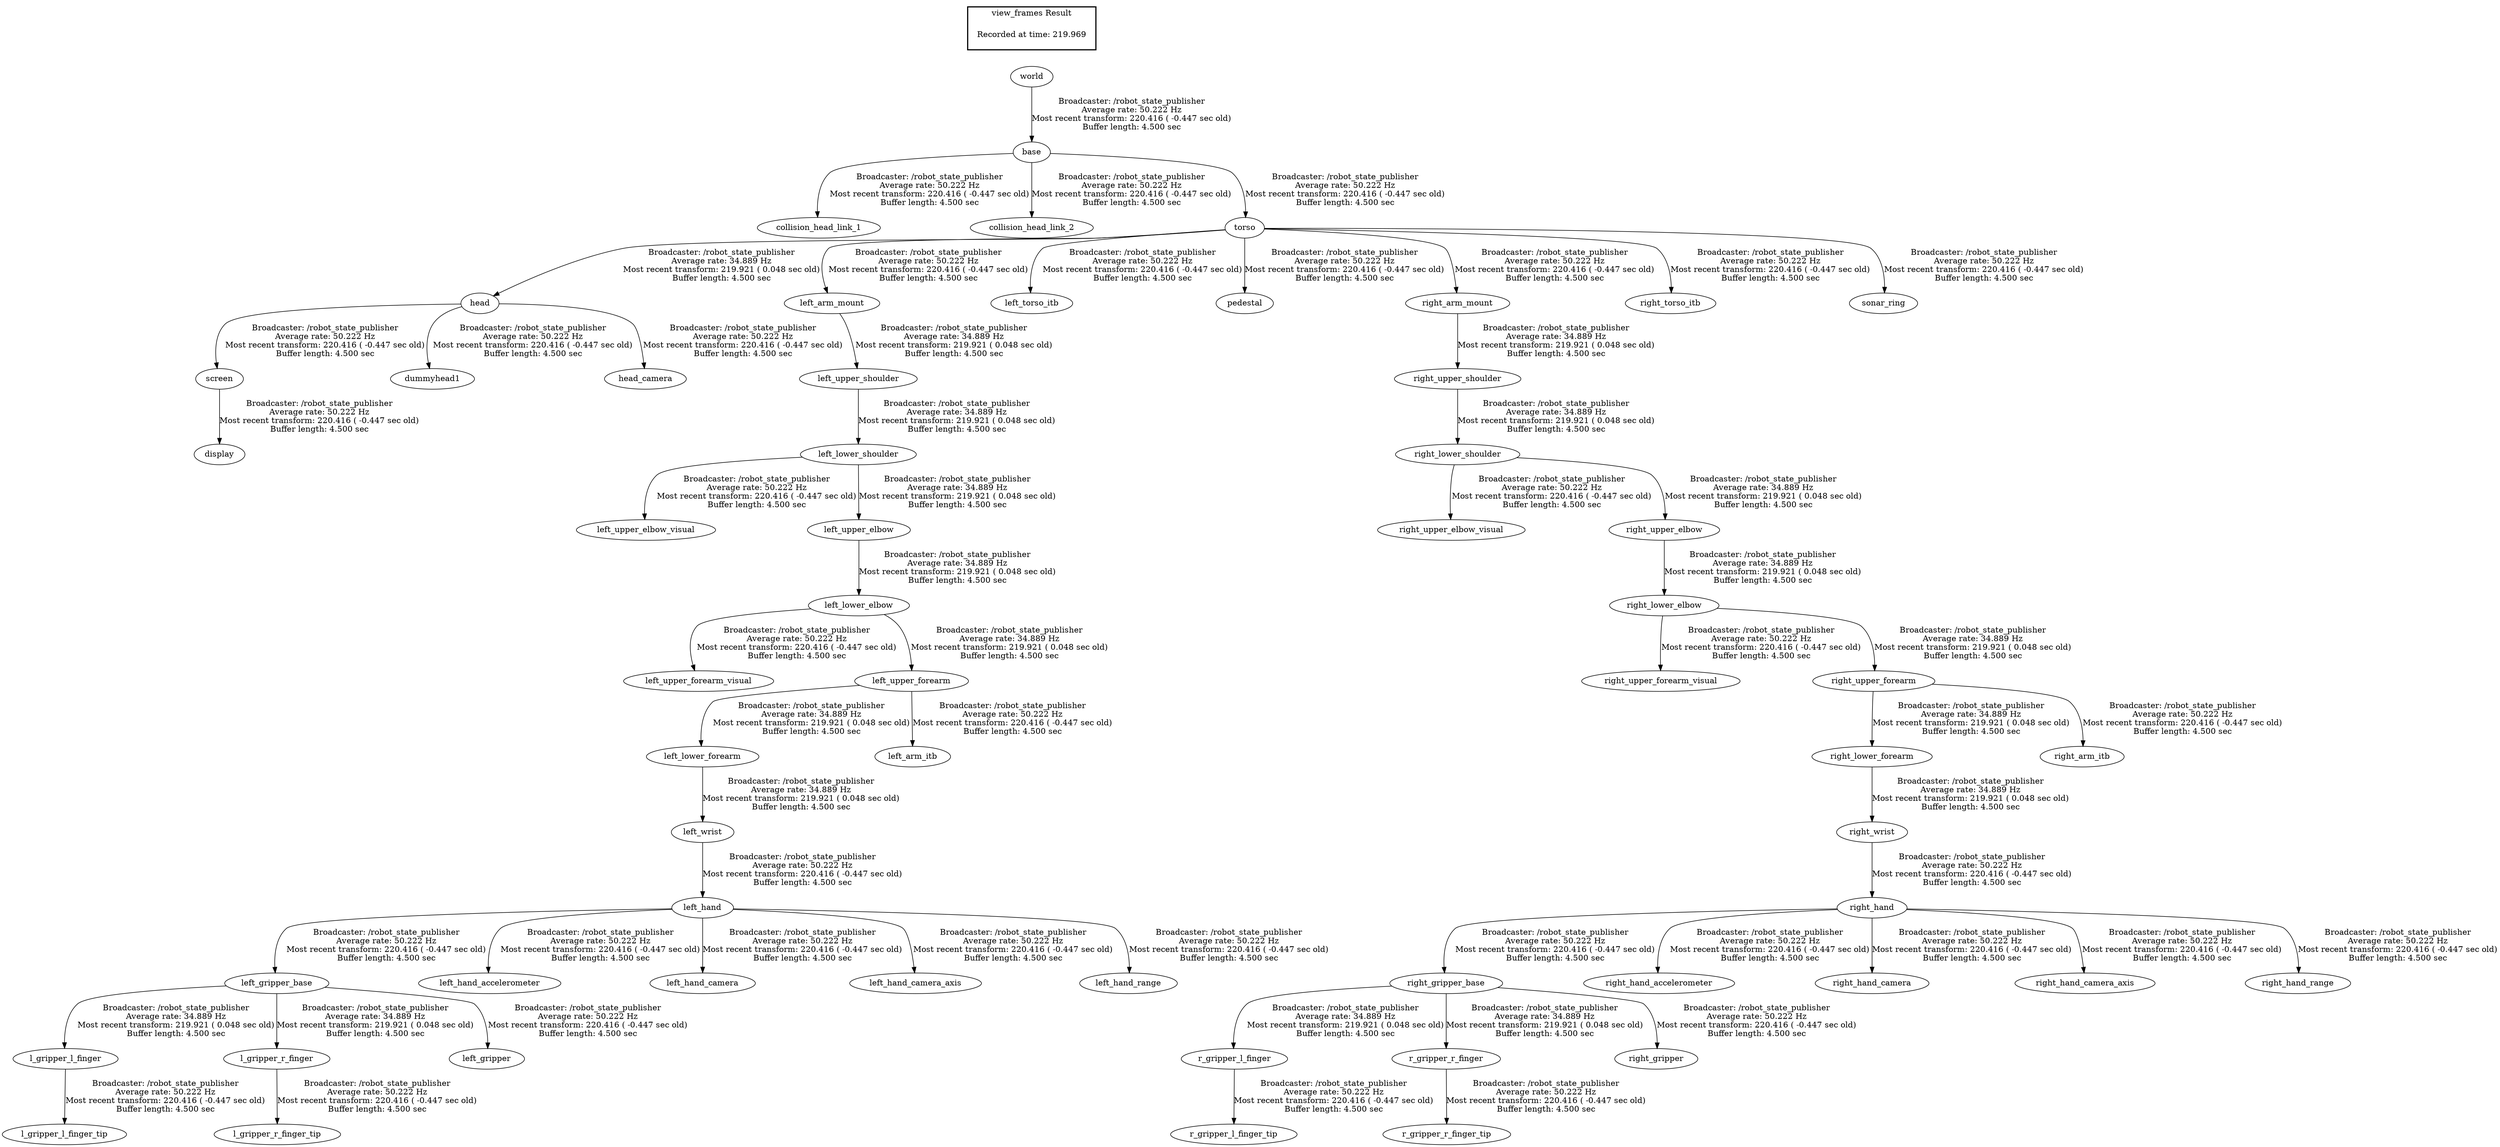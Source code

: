 digraph G {
"base" -> "collision_head_link_1"[label="Broadcaster: /robot_state_publisher\nAverage rate: 50.222 Hz\nMost recent transform: 220.416 ( -0.447 sec old)\nBuffer length: 4.500 sec\n"];
"world" -> "base"[label="Broadcaster: /robot_state_publisher\nAverage rate: 50.222 Hz\nMost recent transform: 220.416 ( -0.447 sec old)\nBuffer length: 4.500 sec\n"];
"base" -> "collision_head_link_2"[label="Broadcaster: /robot_state_publisher\nAverage rate: 50.222 Hz\nMost recent transform: 220.416 ( -0.447 sec old)\nBuffer length: 4.500 sec\n"];
"screen" -> "display"[label="Broadcaster: /robot_state_publisher\nAverage rate: 50.222 Hz\nMost recent transform: 220.416 ( -0.447 sec old)\nBuffer length: 4.500 sec\n"];
"head" -> "screen"[label="Broadcaster: /robot_state_publisher\nAverage rate: 50.222 Hz\nMost recent transform: 220.416 ( -0.447 sec old)\nBuffer length: 4.500 sec\n"];
"head" -> "dummyhead1"[label="Broadcaster: /robot_state_publisher\nAverage rate: 50.222 Hz\nMost recent transform: 220.416 ( -0.447 sec old)\nBuffer length: 4.500 sec\n"];
"torso" -> "head"[label="Broadcaster: /robot_state_publisher\nAverage rate: 34.889 Hz\nMost recent transform: 219.921 ( 0.048 sec old)\nBuffer length: 4.500 sec\n"];
"head" -> "head_camera"[label="Broadcaster: /robot_state_publisher\nAverage rate: 50.222 Hz\nMost recent transform: 220.416 ( -0.447 sec old)\nBuffer length: 4.500 sec\n"];
"l_gripper_l_finger" -> "l_gripper_l_finger_tip"[label="Broadcaster: /robot_state_publisher\nAverage rate: 50.222 Hz\nMost recent transform: 220.416 ( -0.447 sec old)\nBuffer length: 4.500 sec\n"];
"left_gripper_base" -> "l_gripper_l_finger"[label="Broadcaster: /robot_state_publisher\nAverage rate: 34.889 Hz\nMost recent transform: 219.921 ( 0.048 sec old)\nBuffer length: 4.500 sec\n"];
"l_gripper_r_finger" -> "l_gripper_r_finger_tip"[label="Broadcaster: /robot_state_publisher\nAverage rate: 50.222 Hz\nMost recent transform: 220.416 ( -0.447 sec old)\nBuffer length: 4.500 sec\n"];
"left_gripper_base" -> "l_gripper_r_finger"[label="Broadcaster: /robot_state_publisher\nAverage rate: 34.889 Hz\nMost recent transform: 219.921 ( 0.048 sec old)\nBuffer length: 4.500 sec\n"];
"left_lower_shoulder" -> "left_upper_elbow_visual"[label="Broadcaster: /robot_state_publisher\nAverage rate: 50.222 Hz\nMost recent transform: 220.416 ( -0.447 sec old)\nBuffer length: 4.500 sec\n"];
"left_upper_shoulder" -> "left_lower_shoulder"[label="Broadcaster: /robot_state_publisher\nAverage rate: 34.889 Hz\nMost recent transform: 219.921 ( 0.048 sec old)\nBuffer length: 4.500 sec\n"];
"left_gripper_base" -> "left_gripper"[label="Broadcaster: /robot_state_publisher\nAverage rate: 50.222 Hz\nMost recent transform: 220.416 ( -0.447 sec old)\nBuffer length: 4.500 sec\n"];
"left_hand" -> "left_gripper_base"[label="Broadcaster: /robot_state_publisher\nAverage rate: 50.222 Hz\nMost recent transform: 220.416 ( -0.447 sec old)\nBuffer length: 4.500 sec\n"];
"left_wrist" -> "left_hand"[label="Broadcaster: /robot_state_publisher\nAverage rate: 50.222 Hz\nMost recent transform: 220.416 ( -0.447 sec old)\nBuffer length: 4.500 sec\n"];
"left_lower_forearm" -> "left_wrist"[label="Broadcaster: /robot_state_publisher\nAverage rate: 34.889 Hz\nMost recent transform: 219.921 ( 0.048 sec old)\nBuffer length: 4.500 sec\n"];
"left_hand" -> "left_hand_accelerometer"[label="Broadcaster: /robot_state_publisher\nAverage rate: 50.222 Hz\nMost recent transform: 220.416 ( -0.447 sec old)\nBuffer length: 4.500 sec\n"];
"left_hand" -> "left_hand_camera"[label="Broadcaster: /robot_state_publisher\nAverage rate: 50.222 Hz\nMost recent transform: 220.416 ( -0.447 sec old)\nBuffer length: 4.500 sec\n"];
"left_hand" -> "left_hand_camera_axis"[label="Broadcaster: /robot_state_publisher\nAverage rate: 50.222 Hz\nMost recent transform: 220.416 ( -0.447 sec old)\nBuffer length: 4.500 sec\n"];
"left_hand" -> "left_hand_range"[label="Broadcaster: /robot_state_publisher\nAverage rate: 50.222 Hz\nMost recent transform: 220.416 ( -0.447 sec old)\nBuffer length: 4.500 sec\n"];
"torso" -> "left_arm_mount"[label="Broadcaster: /robot_state_publisher\nAverage rate: 50.222 Hz\nMost recent transform: 220.416 ( -0.447 sec old)\nBuffer length: 4.500 sec\n"];
"base" -> "torso"[label="Broadcaster: /robot_state_publisher\nAverage rate: 50.222 Hz\nMost recent transform: 220.416 ( -0.447 sec old)\nBuffer length: 4.500 sec\n"];
"torso" -> "left_torso_itb"[label="Broadcaster: /robot_state_publisher\nAverage rate: 50.222 Hz\nMost recent transform: 220.416 ( -0.447 sec old)\nBuffer length: 4.500 sec\n"];
"left_lower_elbow" -> "left_upper_forearm_visual"[label="Broadcaster: /robot_state_publisher\nAverage rate: 50.222 Hz\nMost recent transform: 220.416 ( -0.447 sec old)\nBuffer length: 4.500 sec\n"];
"left_upper_elbow" -> "left_lower_elbow"[label="Broadcaster: /robot_state_publisher\nAverage rate: 34.889 Hz\nMost recent transform: 219.921 ( 0.048 sec old)\nBuffer length: 4.500 sec\n"];
"left_upper_forearm" -> "left_arm_itb"[label="Broadcaster: /robot_state_publisher\nAverage rate: 50.222 Hz\nMost recent transform: 220.416 ( -0.447 sec old)\nBuffer length: 4.500 sec\n"];
"left_lower_elbow" -> "left_upper_forearm"[label="Broadcaster: /robot_state_publisher\nAverage rate: 34.889 Hz\nMost recent transform: 219.921 ( 0.048 sec old)\nBuffer length: 4.500 sec\n"];
"torso" -> "pedestal"[label="Broadcaster: /robot_state_publisher\nAverage rate: 50.222 Hz\nMost recent transform: 220.416 ( -0.447 sec old)\nBuffer length: 4.500 sec\n"];
"r_gripper_l_finger" -> "r_gripper_l_finger_tip"[label="Broadcaster: /robot_state_publisher\nAverage rate: 50.222 Hz\nMost recent transform: 220.416 ( -0.447 sec old)\nBuffer length: 4.500 sec\n"];
"right_gripper_base" -> "r_gripper_l_finger"[label="Broadcaster: /robot_state_publisher\nAverage rate: 34.889 Hz\nMost recent transform: 219.921 ( 0.048 sec old)\nBuffer length: 4.500 sec\n"];
"r_gripper_r_finger" -> "r_gripper_r_finger_tip"[label="Broadcaster: /robot_state_publisher\nAverage rate: 50.222 Hz\nMost recent transform: 220.416 ( -0.447 sec old)\nBuffer length: 4.500 sec\n"];
"right_gripper_base" -> "r_gripper_r_finger"[label="Broadcaster: /robot_state_publisher\nAverage rate: 34.889 Hz\nMost recent transform: 219.921 ( 0.048 sec old)\nBuffer length: 4.500 sec\n"];
"right_lower_shoulder" -> "right_upper_elbow_visual"[label="Broadcaster: /robot_state_publisher\nAverage rate: 50.222 Hz\nMost recent transform: 220.416 ( -0.447 sec old)\nBuffer length: 4.500 sec\n"];
"right_upper_shoulder" -> "right_lower_shoulder"[label="Broadcaster: /robot_state_publisher\nAverage rate: 34.889 Hz\nMost recent transform: 219.921 ( 0.048 sec old)\nBuffer length: 4.500 sec\n"];
"right_gripper_base" -> "right_gripper"[label="Broadcaster: /robot_state_publisher\nAverage rate: 50.222 Hz\nMost recent transform: 220.416 ( -0.447 sec old)\nBuffer length: 4.500 sec\n"];
"right_hand" -> "right_gripper_base"[label="Broadcaster: /robot_state_publisher\nAverage rate: 50.222 Hz\nMost recent transform: 220.416 ( -0.447 sec old)\nBuffer length: 4.500 sec\n"];
"right_wrist" -> "right_hand"[label="Broadcaster: /robot_state_publisher\nAverage rate: 50.222 Hz\nMost recent transform: 220.416 ( -0.447 sec old)\nBuffer length: 4.500 sec\n"];
"right_lower_forearm" -> "right_wrist"[label="Broadcaster: /robot_state_publisher\nAverage rate: 34.889 Hz\nMost recent transform: 219.921 ( 0.048 sec old)\nBuffer length: 4.500 sec\n"];
"right_hand" -> "right_hand_accelerometer"[label="Broadcaster: /robot_state_publisher\nAverage rate: 50.222 Hz\nMost recent transform: 220.416 ( -0.447 sec old)\nBuffer length: 4.500 sec\n"];
"right_hand" -> "right_hand_camera"[label="Broadcaster: /robot_state_publisher\nAverage rate: 50.222 Hz\nMost recent transform: 220.416 ( -0.447 sec old)\nBuffer length: 4.500 sec\n"];
"right_hand" -> "right_hand_camera_axis"[label="Broadcaster: /robot_state_publisher\nAverage rate: 50.222 Hz\nMost recent transform: 220.416 ( -0.447 sec old)\nBuffer length: 4.500 sec\n"];
"right_hand" -> "right_hand_range"[label="Broadcaster: /robot_state_publisher\nAverage rate: 50.222 Hz\nMost recent transform: 220.416 ( -0.447 sec old)\nBuffer length: 4.500 sec\n"];
"torso" -> "right_arm_mount"[label="Broadcaster: /robot_state_publisher\nAverage rate: 50.222 Hz\nMost recent transform: 220.416 ( -0.447 sec old)\nBuffer length: 4.500 sec\n"];
"torso" -> "right_torso_itb"[label="Broadcaster: /robot_state_publisher\nAverage rate: 50.222 Hz\nMost recent transform: 220.416 ( -0.447 sec old)\nBuffer length: 4.500 sec\n"];
"right_lower_elbow" -> "right_upper_forearm_visual"[label="Broadcaster: /robot_state_publisher\nAverage rate: 50.222 Hz\nMost recent transform: 220.416 ( -0.447 sec old)\nBuffer length: 4.500 sec\n"];
"right_upper_elbow" -> "right_lower_elbow"[label="Broadcaster: /robot_state_publisher\nAverage rate: 34.889 Hz\nMost recent transform: 219.921 ( 0.048 sec old)\nBuffer length: 4.500 sec\n"];
"right_upper_forearm" -> "right_arm_itb"[label="Broadcaster: /robot_state_publisher\nAverage rate: 50.222 Hz\nMost recent transform: 220.416 ( -0.447 sec old)\nBuffer length: 4.500 sec\n"];
"right_lower_elbow" -> "right_upper_forearm"[label="Broadcaster: /robot_state_publisher\nAverage rate: 34.889 Hz\nMost recent transform: 219.921 ( 0.048 sec old)\nBuffer length: 4.500 sec\n"];
"torso" -> "sonar_ring"[label="Broadcaster: /robot_state_publisher\nAverage rate: 50.222 Hz\nMost recent transform: 220.416 ( -0.447 sec old)\nBuffer length: 4.500 sec\n"];
"left_lower_shoulder" -> "left_upper_elbow"[label="Broadcaster: /robot_state_publisher\nAverage rate: 34.889 Hz\nMost recent transform: 219.921 ( 0.048 sec old)\nBuffer length: 4.500 sec\n"];
"left_arm_mount" -> "left_upper_shoulder"[label="Broadcaster: /robot_state_publisher\nAverage rate: 34.889 Hz\nMost recent transform: 219.921 ( 0.048 sec old)\nBuffer length: 4.500 sec\n"];
"left_upper_forearm" -> "left_lower_forearm"[label="Broadcaster: /robot_state_publisher\nAverage rate: 34.889 Hz\nMost recent transform: 219.921 ( 0.048 sec old)\nBuffer length: 4.500 sec\n"];
"right_lower_shoulder" -> "right_upper_elbow"[label="Broadcaster: /robot_state_publisher\nAverage rate: 34.889 Hz\nMost recent transform: 219.921 ( 0.048 sec old)\nBuffer length: 4.500 sec\n"];
"right_arm_mount" -> "right_upper_shoulder"[label="Broadcaster: /robot_state_publisher\nAverage rate: 34.889 Hz\nMost recent transform: 219.921 ( 0.048 sec old)\nBuffer length: 4.500 sec\n"];
"right_upper_forearm" -> "right_lower_forearm"[label="Broadcaster: /robot_state_publisher\nAverage rate: 34.889 Hz\nMost recent transform: 219.921 ( 0.048 sec old)\nBuffer length: 4.500 sec\n"];
edge [style=invis];
 subgraph cluster_legend { style=bold; color=black; label ="view_frames Result";
"Recorded at time: 219.969"[ shape=plaintext ] ;
 }->"world";
}
